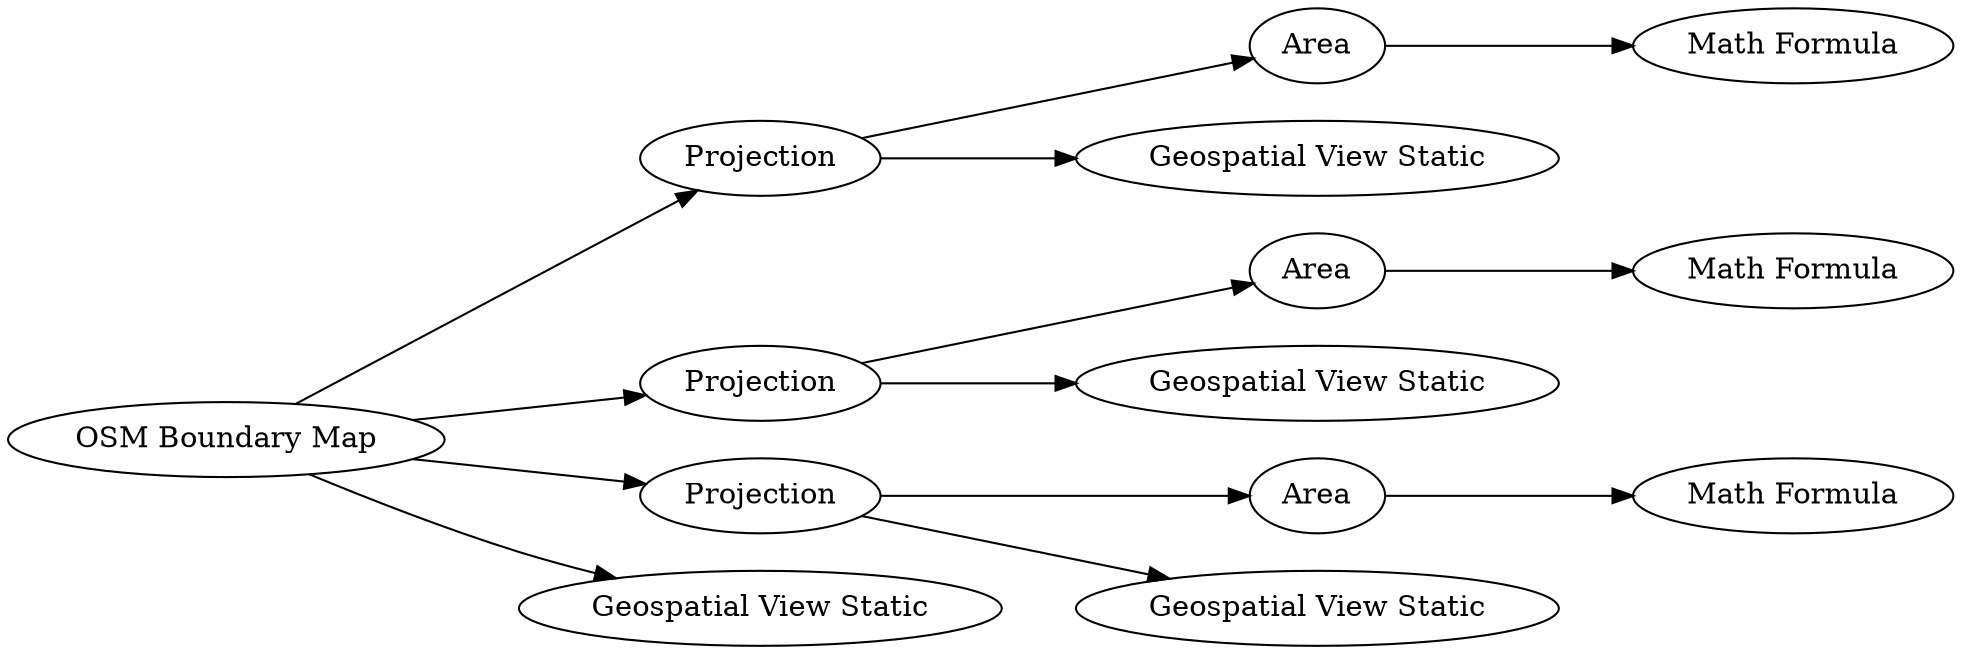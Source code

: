 digraph {
	34 -> 44
	44 -> 43
	34 -> 17
	35 -> 37
	39 -> 40
	43 -> 41
	35 -> 36
	34 -> 35
	17 -> 16
	44 -> 42
	17 -> 39
	34 -> 15
	37 -> 38
	16 [label="Geospatial View Static"]
	43 [label=Area]
	35 [label=Projection]
	44 [label=Projection]
	34 [label="OSM Boundary Map"]
	42 [label="Geospatial View Static"]
	41 [label="Math Formula"]
	36 [label="Geospatial View Static"]
	15 [label="Geospatial View Static"]
	40 [label="Math Formula"]
	39 [label=Area]
	17 [label=Projection]
	38 [label="Math Formula"]
	37 [label=Area]
	rankdir=LR
}
